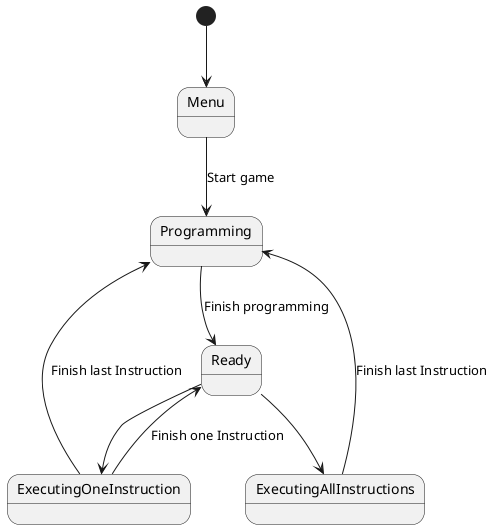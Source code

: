 @startuml

[*] --> Menu
Menu --> Programming : Start game
Programming --> Ready : Finish programming
Ready --> ExecutingAllInstructions
Ready --> ExecutingOneInstruction
ExecutingAllInstructions --> Programming : Finish last Instruction
ExecutingOneInstruction --> Programming : Finish last Instruction
ExecutingOneInstruction --> Ready : Finish one Instruction

@enduml
